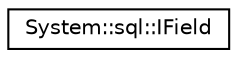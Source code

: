 digraph G
{
  edge [fontname="Helvetica",fontsize="10",labelfontname="Helvetica",labelfontsize="10"];
  node [fontname="Helvetica",fontsize="10",shape=record];
  rankdir="LR";
  Node1 [label="System::sql::IField",height=0.2,width=0.4,color="black", fillcolor="white", style="filled",URL="$class_system_1_1sql_1_1_i_field.html"];
}
